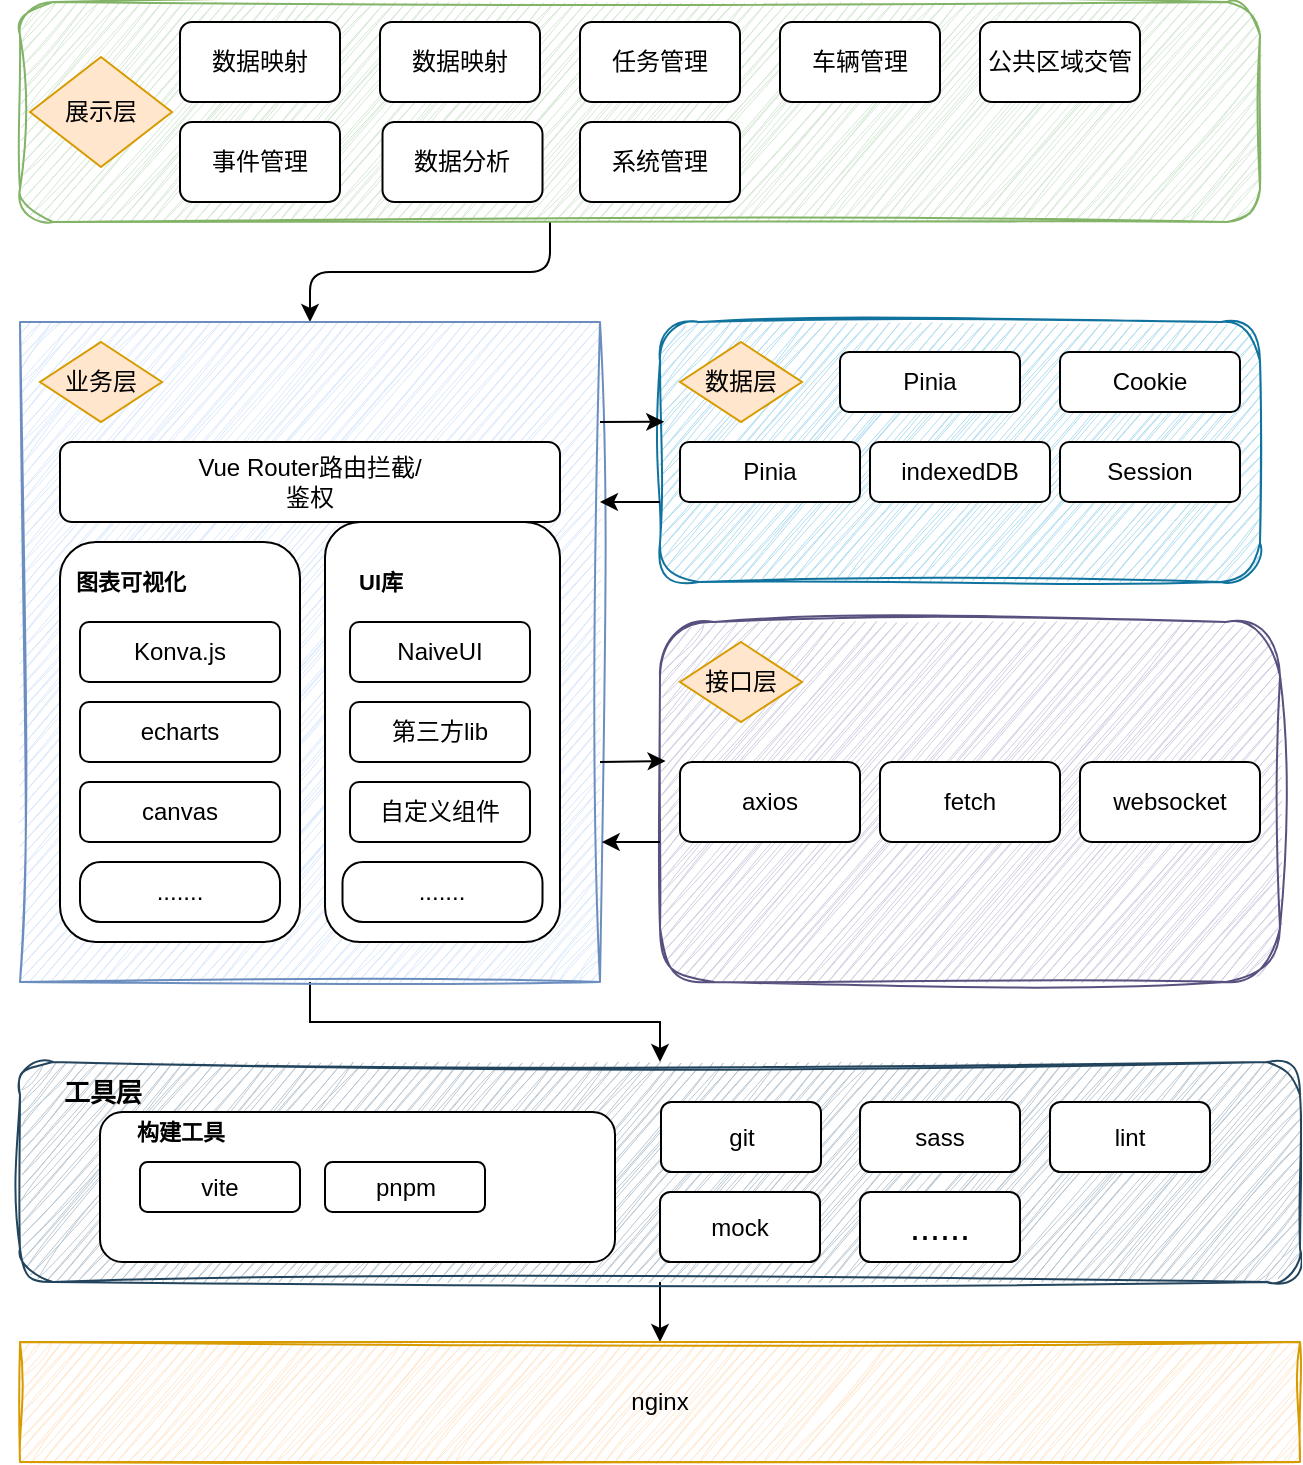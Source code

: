 <mxfile version="21.3.7" type="github">
  <diagram name="第 1 页" id="9cxBHJg09e6E28dabhEe">
    <mxGraphModel dx="1050" dy="541" grid="1" gridSize="10" guides="1" tooltips="1" connect="1" arrows="1" fold="1" page="1" pageScale="1" pageWidth="827" pageHeight="1169" math="0" shadow="0">
      <root>
        <mxCell id="0" />
        <mxCell id="1" parent="0" />
        <mxCell id="RSAW3SKbbibuC1VFs5DY-19" style="edgeStyle=orthogonalEdgeStyle;rounded=1;orthogonalLoop=1;jettySize=auto;html=1;" edge="1" parent="1" source="RSAW3SKbbibuC1VFs5DY-2" target="RSAW3SKbbibuC1VFs5DY-11">
          <mxGeometry relative="1" as="geometry">
            <Array as="points">
              <mxPoint x="405" y="155" />
              <mxPoint x="285" y="155" />
            </Array>
          </mxGeometry>
        </mxCell>
        <mxCell id="RSAW3SKbbibuC1VFs5DY-2" value="" style="rounded=1;whiteSpace=wrap;html=1;fillColor=#d5e8d4;strokeColor=#82b366;shadow=0;glass=0;sketch=1;curveFitting=1;jiggle=2;" vertex="1" parent="1">
          <mxGeometry x="140" y="20" width="620" height="110" as="geometry" />
        </mxCell>
        <mxCell id="RSAW3SKbbibuC1VFs5DY-3" value="数据映射" style="rounded=1;whiteSpace=wrap;html=1;" vertex="1" parent="1">
          <mxGeometry x="220" y="30" width="80" height="40" as="geometry" />
        </mxCell>
        <mxCell id="RSAW3SKbbibuC1VFs5DY-5" value="数据映射" style="rounded=1;whiteSpace=wrap;html=1;" vertex="1" parent="1">
          <mxGeometry x="320" y="30" width="80" height="40" as="geometry" />
        </mxCell>
        <mxCell id="RSAW3SKbbibuC1VFs5DY-6" value="任务管理" style="rounded=1;whiteSpace=wrap;html=1;" vertex="1" parent="1">
          <mxGeometry x="420" y="30" width="80" height="40" as="geometry" />
        </mxCell>
        <mxCell id="RSAW3SKbbibuC1VFs5DY-7" value="车辆管理" style="rounded=1;whiteSpace=wrap;html=1;" vertex="1" parent="1">
          <mxGeometry x="520" y="30" width="80" height="40" as="geometry" />
        </mxCell>
        <mxCell id="RSAW3SKbbibuC1VFs5DY-8" value="公共区域交管" style="rounded=1;whiteSpace=wrap;html=1;" vertex="1" parent="1">
          <mxGeometry x="620" y="30" width="80" height="40" as="geometry" />
        </mxCell>
        <mxCell id="RSAW3SKbbibuC1VFs5DY-64" value="" style="edgeStyle=orthogonalEdgeStyle;rounded=0;orthogonalLoop=1;jettySize=auto;html=1;" edge="1" parent="1" source="RSAW3SKbbibuC1VFs5DY-11" target="RSAW3SKbbibuC1VFs5DY-51">
          <mxGeometry relative="1" as="geometry" />
        </mxCell>
        <mxCell id="RSAW3SKbbibuC1VFs5DY-11" value="" style="rounded=0;whiteSpace=wrap;html=1;fillColor=#dae8fc;strokeColor=#6c8ebf;sketch=1;curveFitting=1;jiggle=2;" vertex="1" parent="1">
          <mxGeometry x="140" y="180" width="290" height="330" as="geometry" />
        </mxCell>
        <mxCell id="RSAW3SKbbibuC1VFs5DY-13" value="展示层" style="rhombus;whiteSpace=wrap;html=1;fillColor=#ffe6cc;strokeColor=#d79b00;" vertex="1" parent="1">
          <mxGeometry x="145" y="47.5" width="71" height="55" as="geometry" />
        </mxCell>
        <mxCell id="RSAW3SKbbibuC1VFs5DY-15" value="事件管理" style="rounded=1;whiteSpace=wrap;html=1;" vertex="1" parent="1">
          <mxGeometry x="220" y="80" width="80" height="40" as="geometry" />
        </mxCell>
        <mxCell id="RSAW3SKbbibuC1VFs5DY-16" value="数据分析" style="rounded=1;whiteSpace=wrap;html=1;" vertex="1" parent="1">
          <mxGeometry x="321.25" y="80" width="80" height="40" as="geometry" />
        </mxCell>
        <mxCell id="RSAW3SKbbibuC1VFs5DY-17" value="系统管理" style="rounded=1;whiteSpace=wrap;html=1;" vertex="1" parent="1">
          <mxGeometry x="420" y="80" width="80" height="40" as="geometry" />
        </mxCell>
        <mxCell id="RSAW3SKbbibuC1VFs5DY-18" value="业务层" style="rhombus;whiteSpace=wrap;html=1;fillColor=#ffe6cc;strokeColor=#d79b00;" vertex="1" parent="1">
          <mxGeometry x="150" y="190" width="61" height="40" as="geometry" />
        </mxCell>
        <mxCell id="RSAW3SKbbibuC1VFs5DY-20" value="Vue Router路由拦截/&lt;br&gt;鉴权" style="rounded=1;whiteSpace=wrap;html=1;" vertex="1" parent="1">
          <mxGeometry x="160" y="240" width="250" height="40" as="geometry" />
        </mxCell>
        <mxCell id="RSAW3SKbbibuC1VFs5DY-21" value="" style="rounded=1;whiteSpace=wrap;html=1;" vertex="1" parent="1">
          <mxGeometry x="160" y="290" width="120" height="200" as="geometry" />
        </mxCell>
        <mxCell id="RSAW3SKbbibuC1VFs5DY-22" value="" style="rounded=1;whiteSpace=wrap;html=1;" vertex="1" parent="1">
          <mxGeometry x="292.5" y="280" width="117.5" height="210" as="geometry" />
        </mxCell>
        <mxCell id="RSAW3SKbbibuC1VFs5DY-24" value="图表可视化" style="text;strokeColor=none;fillColor=none;html=1;fontSize=11;fontStyle=1;verticalAlign=middle;align=center;" vertex="1" parent="1">
          <mxGeometry x="145" y="290" width="100" height="40" as="geometry" />
        </mxCell>
        <mxCell id="RSAW3SKbbibuC1VFs5DY-26" value="Konva.js" style="rounded=1;whiteSpace=wrap;html=1;" vertex="1" parent="1">
          <mxGeometry x="170" y="330" width="100" height="30" as="geometry" />
        </mxCell>
        <mxCell id="RSAW3SKbbibuC1VFs5DY-27" value="echarts" style="rounded=1;whiteSpace=wrap;html=1;" vertex="1" parent="1">
          <mxGeometry x="170" y="370" width="100" height="30" as="geometry" />
        </mxCell>
        <mxCell id="RSAW3SKbbibuC1VFs5DY-28" value="canvas" style="rounded=1;whiteSpace=wrap;html=1;" vertex="1" parent="1">
          <mxGeometry x="170" y="410" width="100" height="30" as="geometry" />
        </mxCell>
        <mxCell id="RSAW3SKbbibuC1VFs5DY-29" value="UI库" style="text;strokeColor=none;fillColor=none;html=1;fontSize=11;fontStyle=1;verticalAlign=middle;align=center;" vertex="1" parent="1">
          <mxGeometry x="270" y="290" width="100" height="40" as="geometry" />
        </mxCell>
        <mxCell id="RSAW3SKbbibuC1VFs5DY-30" value="NaiveUI" style="rounded=1;whiteSpace=wrap;html=1;" vertex="1" parent="1">
          <mxGeometry x="305" y="330" width="90" height="30" as="geometry" />
        </mxCell>
        <mxCell id="RSAW3SKbbibuC1VFs5DY-32" value="第三方lib" style="rounded=1;whiteSpace=wrap;html=1;" vertex="1" parent="1">
          <mxGeometry x="305" y="370" width="90" height="30" as="geometry" />
        </mxCell>
        <mxCell id="RSAW3SKbbibuC1VFs5DY-33" value="自定义组件" style="rounded=1;whiteSpace=wrap;html=1;" vertex="1" parent="1">
          <mxGeometry x="305" y="410" width="90" height="30" as="geometry" />
        </mxCell>
        <mxCell id="RSAW3SKbbibuC1VFs5DY-34" value="......." style="rounded=1;whiteSpace=wrap;html=1;arcSize=34;" vertex="1" parent="1">
          <mxGeometry x="170" y="450" width="100" height="30" as="geometry" />
        </mxCell>
        <mxCell id="RSAW3SKbbibuC1VFs5DY-35" value="......." style="rounded=1;whiteSpace=wrap;html=1;arcSize=34;" vertex="1" parent="1">
          <mxGeometry x="301.25" y="450" width="100" height="30" as="geometry" />
        </mxCell>
        <mxCell id="RSAW3SKbbibuC1VFs5DY-36" value="" style="rounded=1;whiteSpace=wrap;html=1;fillColor=#b1ddf0;strokeColor=#10739e;sketch=1;curveFitting=1;jiggle=2;shadow=0;" vertex="1" parent="1">
          <mxGeometry x="460" y="180" width="300" height="130" as="geometry" />
        </mxCell>
        <mxCell id="RSAW3SKbbibuC1VFs5DY-37" value="数据层" style="rhombus;whiteSpace=wrap;html=1;fillColor=#ffe6cc;strokeColor=#d79b00;" vertex="1" parent="1">
          <mxGeometry x="470" y="190" width="61" height="40" as="geometry" />
        </mxCell>
        <mxCell id="RSAW3SKbbibuC1VFs5DY-38" value="Pinia" style="rounded=1;whiteSpace=wrap;html=1;" vertex="1" parent="1">
          <mxGeometry x="550" y="195" width="90" height="30" as="geometry" />
        </mxCell>
        <mxCell id="RSAW3SKbbibuC1VFs5DY-40" value="Cookie" style="rounded=1;whiteSpace=wrap;html=1;" vertex="1" parent="1">
          <mxGeometry x="660" y="195" width="90" height="30" as="geometry" />
        </mxCell>
        <mxCell id="RSAW3SKbbibuC1VFs5DY-41" value="indexedDB" style="rounded=1;whiteSpace=wrap;html=1;" vertex="1" parent="1">
          <mxGeometry x="565" y="240" width="90" height="30" as="geometry" />
        </mxCell>
        <mxCell id="RSAW3SKbbibuC1VFs5DY-42" value="Pinia" style="rounded=1;whiteSpace=wrap;html=1;" vertex="1" parent="1">
          <mxGeometry x="470" y="240" width="90" height="30" as="geometry" />
        </mxCell>
        <mxCell id="RSAW3SKbbibuC1VFs5DY-43" value="Session" style="rounded=1;whiteSpace=wrap;html=1;" vertex="1" parent="1">
          <mxGeometry x="660" y="240" width="90" height="30" as="geometry" />
        </mxCell>
        <mxCell id="RSAW3SKbbibuC1VFs5DY-45" value="" style="rounded=1;whiteSpace=wrap;html=1;fillColor=#d0cee2;strokeColor=#56517e;sketch=1;curveFitting=1;jiggle=2;" vertex="1" parent="1">
          <mxGeometry x="460" y="330" width="310" height="180" as="geometry" />
        </mxCell>
        <mxCell id="RSAW3SKbbibuC1VFs5DY-46" value="接口层" style="rhombus;whiteSpace=wrap;html=1;fillColor=#ffe6cc;strokeColor=#d79b00;" vertex="1" parent="1">
          <mxGeometry x="470" y="340" width="61" height="40" as="geometry" />
        </mxCell>
        <mxCell id="RSAW3SKbbibuC1VFs5DY-47" value="axios" style="rounded=1;whiteSpace=wrap;html=1;" vertex="1" parent="1">
          <mxGeometry x="470" y="400" width="90" height="40" as="geometry" />
        </mxCell>
        <mxCell id="RSAW3SKbbibuC1VFs5DY-48" value="fetch" style="rounded=1;whiteSpace=wrap;html=1;" vertex="1" parent="1">
          <mxGeometry x="570" y="400" width="90" height="40" as="geometry" />
        </mxCell>
        <mxCell id="RSAW3SKbbibuC1VFs5DY-50" value="websocket" style="rounded=1;whiteSpace=wrap;html=1;" vertex="1" parent="1">
          <mxGeometry x="670" y="400" width="90" height="40" as="geometry" />
        </mxCell>
        <mxCell id="RSAW3SKbbibuC1VFs5DY-77" value="" style="edgeStyle=orthogonalEdgeStyle;rounded=0;orthogonalLoop=1;jettySize=auto;html=1;" edge="1" parent="1" source="RSAW3SKbbibuC1VFs5DY-51" target="RSAW3SKbbibuC1VFs5DY-76">
          <mxGeometry relative="1" as="geometry" />
        </mxCell>
        <mxCell id="RSAW3SKbbibuC1VFs5DY-51" value="" style="rounded=1;whiteSpace=wrap;html=1;fillColor=#bac8d3;strokeColor=#23445d;sketch=1;curveFitting=1;jiggle=2;" vertex="1" parent="1">
          <mxGeometry x="140" y="550" width="640" height="110" as="geometry" />
        </mxCell>
        <mxCell id="RSAW3SKbbibuC1VFs5DY-57" value="" style="endArrow=classic;html=1;rounded=0;entryX=0.007;entryY=0.384;entryDx=0;entryDy=0;entryPerimeter=0;" edge="1" parent="1" target="RSAW3SKbbibuC1VFs5DY-36">
          <mxGeometry width="50" height="50" relative="1" as="geometry">
            <mxPoint x="430" y="230" as="sourcePoint" />
            <mxPoint x="480" y="180" as="targetPoint" />
          </mxGeometry>
        </mxCell>
        <mxCell id="RSAW3SKbbibuC1VFs5DY-58" value="" style="endArrow=classic;html=1;rounded=0;" edge="1" parent="1">
          <mxGeometry width="50" height="50" relative="1" as="geometry">
            <mxPoint x="460" y="270" as="sourcePoint" />
            <mxPoint x="430" y="270" as="targetPoint" />
          </mxGeometry>
        </mxCell>
        <mxCell id="RSAW3SKbbibuC1VFs5DY-61" value="" style="endArrow=classic;html=1;rounded=0;entryX=0.009;entryY=0.386;entryDx=0;entryDy=0;entryPerimeter=0;" edge="1" parent="1" target="RSAW3SKbbibuC1VFs5DY-45">
          <mxGeometry width="50" height="50" relative="1" as="geometry">
            <mxPoint x="430" y="400" as="sourcePoint" />
            <mxPoint x="480" y="350" as="targetPoint" />
          </mxGeometry>
        </mxCell>
        <mxCell id="RSAW3SKbbibuC1VFs5DY-62" value="" style="endArrow=classic;html=1;rounded=0;entryX=1.003;entryY=0.788;entryDx=0;entryDy=0;entryPerimeter=0;" edge="1" parent="1" target="RSAW3SKbbibuC1VFs5DY-11">
          <mxGeometry width="50" height="50" relative="1" as="geometry">
            <mxPoint x="460" y="440" as="sourcePoint" />
            <mxPoint x="510" y="390" as="targetPoint" />
          </mxGeometry>
        </mxCell>
        <mxCell id="RSAW3SKbbibuC1VFs5DY-65" value="" style="rounded=1;whiteSpace=wrap;html=1;" vertex="1" parent="1">
          <mxGeometry x="180" y="575" width="257.5" height="75" as="geometry" />
        </mxCell>
        <mxCell id="RSAW3SKbbibuC1VFs5DY-66" value="工具层" style="text;strokeColor=none;fillColor=none;html=1;fontSize=13;fontStyle=1;verticalAlign=middle;align=center;" vertex="1" parent="1">
          <mxGeometry x="130.5" y="545" width="100" height="40" as="geometry" />
        </mxCell>
        <mxCell id="RSAW3SKbbibuC1VFs5DY-67" value="构建工具" style="text;strokeColor=none;fillColor=none;html=1;fontSize=11;fontStyle=1;verticalAlign=middle;align=center;" vertex="1" parent="1">
          <mxGeometry x="170" y="565" width="100" height="40" as="geometry" />
        </mxCell>
        <mxCell id="RSAW3SKbbibuC1VFs5DY-68" value="vite" style="rounded=1;whiteSpace=wrap;html=1;" vertex="1" parent="1">
          <mxGeometry x="200" y="600" width="80" height="25" as="geometry" />
        </mxCell>
        <mxCell id="RSAW3SKbbibuC1VFs5DY-69" value="pnpm" style="rounded=1;whiteSpace=wrap;html=1;" vertex="1" parent="1">
          <mxGeometry x="292.5" y="600" width="80" height="25" as="geometry" />
        </mxCell>
        <mxCell id="RSAW3SKbbibuC1VFs5DY-70" value="git" style="rounded=1;whiteSpace=wrap;html=1;" vertex="1" parent="1">
          <mxGeometry x="460.5" y="570" width="80" height="35" as="geometry" />
        </mxCell>
        <mxCell id="RSAW3SKbbibuC1VFs5DY-71" value="sass" style="rounded=1;whiteSpace=wrap;html=1;" vertex="1" parent="1">
          <mxGeometry x="560" y="570" width="80" height="35" as="geometry" />
        </mxCell>
        <mxCell id="RSAW3SKbbibuC1VFs5DY-72" value="lint" style="rounded=1;whiteSpace=wrap;html=1;" vertex="1" parent="1">
          <mxGeometry x="655" y="570" width="80" height="35" as="geometry" />
        </mxCell>
        <mxCell id="RSAW3SKbbibuC1VFs5DY-73" value="mock" style="rounded=1;whiteSpace=wrap;html=1;" vertex="1" parent="1">
          <mxGeometry x="460" y="615" width="80" height="35" as="geometry" />
        </mxCell>
        <mxCell id="RSAW3SKbbibuC1VFs5DY-75" value="......" style="rounded=1;whiteSpace=wrap;html=1;fontSize=18;" vertex="1" parent="1">
          <mxGeometry x="560" y="615" width="80" height="35" as="geometry" />
        </mxCell>
        <mxCell id="RSAW3SKbbibuC1VFs5DY-76" value="nginx" style="rounded=0;whiteSpace=wrap;html=1;fillColor=#ffe6cc;strokeColor=#d79b00;sketch=1;curveFitting=1;jiggle=2;" vertex="1" parent="1">
          <mxGeometry x="140" y="690" width="640" height="60" as="geometry" />
        </mxCell>
      </root>
    </mxGraphModel>
  </diagram>
</mxfile>
